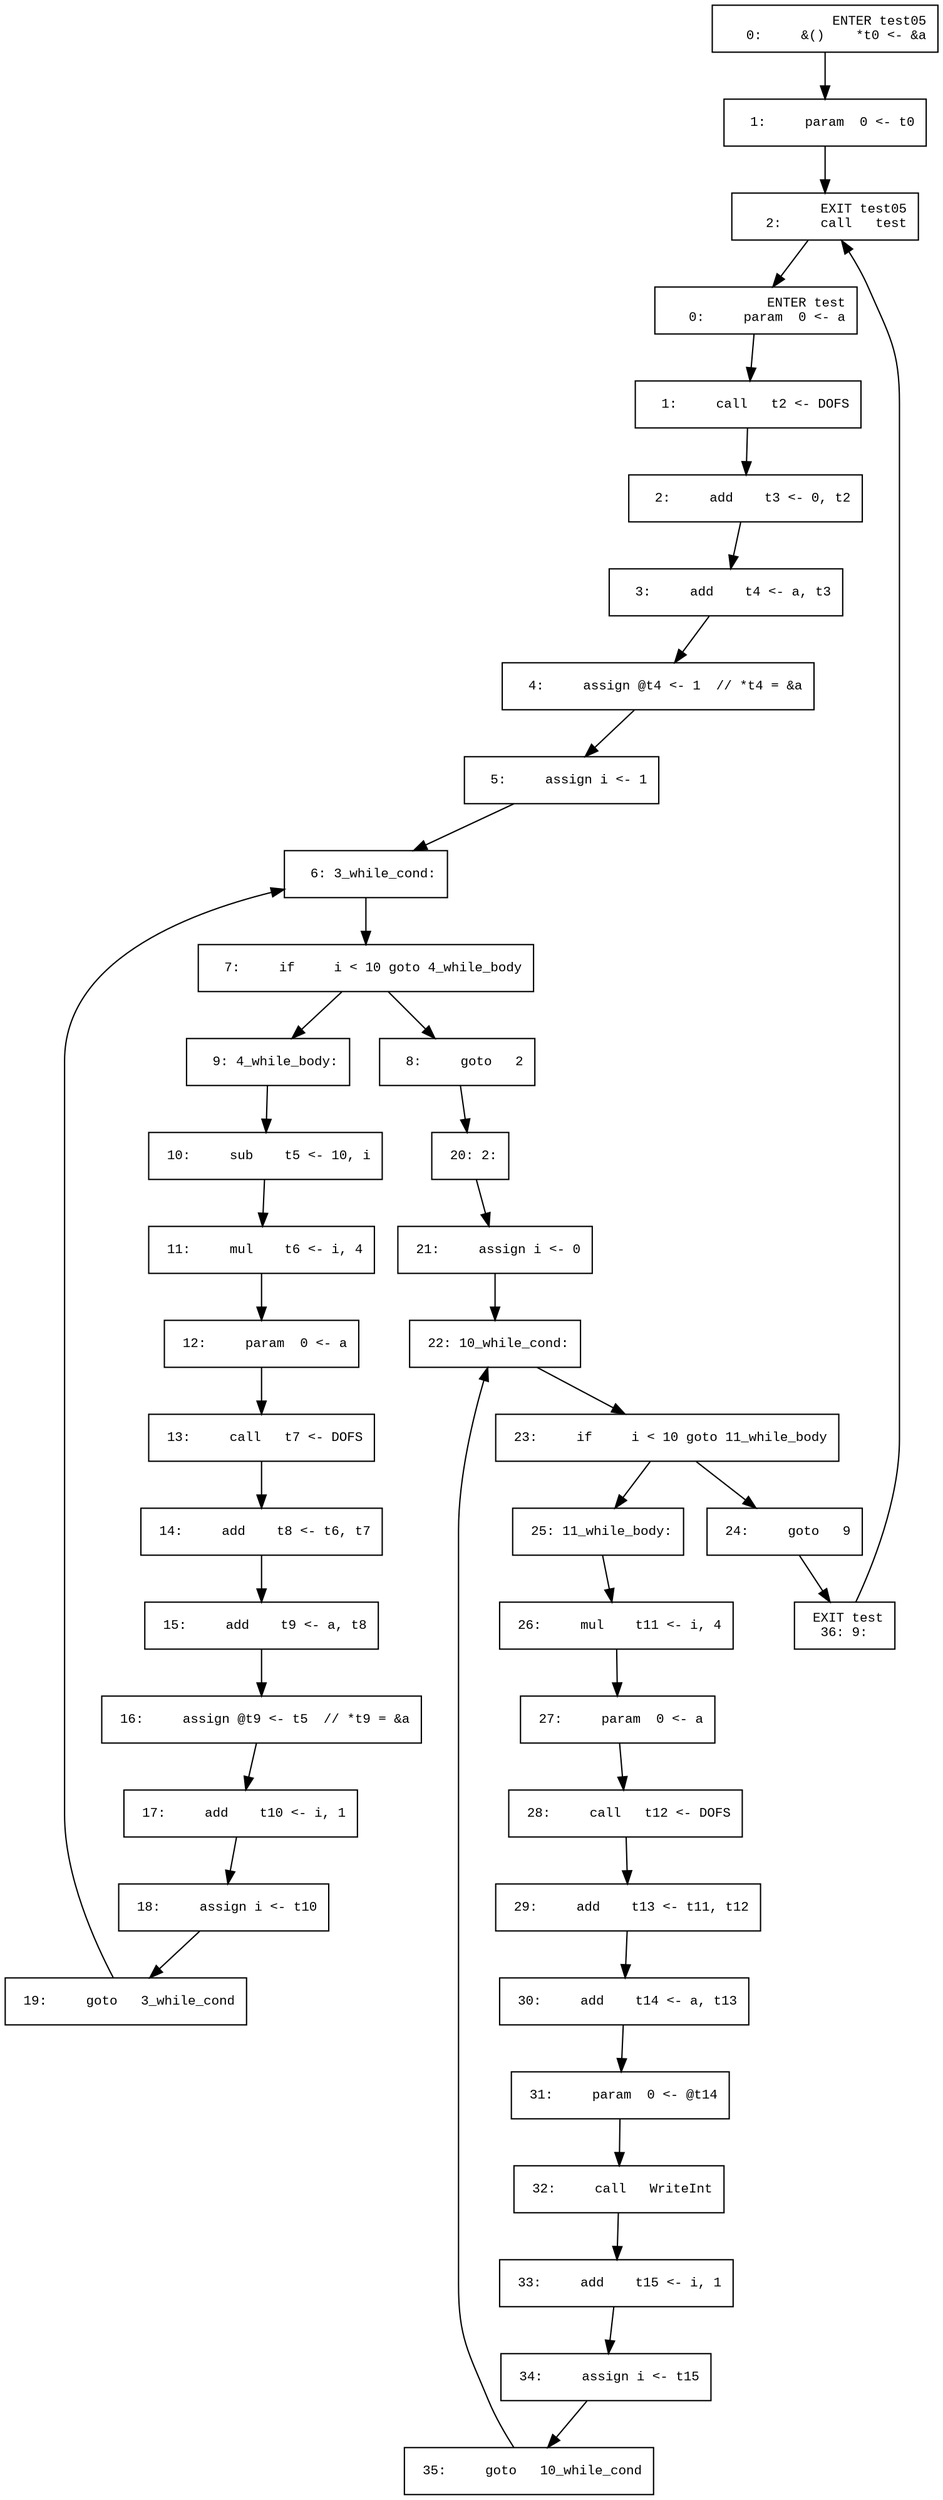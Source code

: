 digraph CfgInterProc {
  graph [fontname="Times New Roman",fontsize=10];
  node  [fontname="Courier New",fontsize=10];
  edge  [fontname="Times New Roman",fontsize=10];
// scope 'test05'
node0 [label=" ENTER test05\r   0:     &()    *t0 <- &a\l",shape=box];
node0 -> node1;
node1 [label="  1:     param  0 <- t0\l",shape=box];
node1 -> node2;
node2 [label=" EXIT test05\r   2:     call   test\l",shape=box];
node2 -> node4;
// scope 'test'
node4 [label=" ENTER test\r   0:     param  0 <- a\l",shape=box];
node4 -> node5;
node5 [label="  1:     call   t2 <- DOFS\l",shape=box];
node5 -> node6;
node6 [label="  2:     add    t3 <- 0, t2\l",shape=box];
node6 -> node7;
node7 [label="  3:     add    t4 <- a, t3\l",shape=box];
node7 -> node8;
node8 [label="  4:     assign @t4 <- 1  // *t4 = &a\l",shape=box];
node8 -> node9;
node9 [label="  5:     assign i <- 1\l",shape=box];
node9 -> node10;
node10 [label="  6: 3_while_cond:\l",shape=box];
node10 -> node11;
node11 [label="  7:     if     i < 10 goto 4_while_body\l",shape=box];
node11 -> node13;
node11 -> node12;
node12 [label="  8:     goto   2\l",shape=box];
node12 -> node24;
node13 [label="  9: 4_while_body:\l",shape=box];
node13 -> node14;
node14 [label=" 10:     sub    t5 <- 10, i\l",shape=box];
node14 -> node15;
node15 [label=" 11:     mul    t6 <- i, 4\l",shape=box];
node15 -> node16;
node16 [label=" 12:     param  0 <- a\l",shape=box];
node16 -> node17;
node17 [label=" 13:     call   t7 <- DOFS\l",shape=box];
node17 -> node18;
node18 [label=" 14:     add    t8 <- t6, t7\l",shape=box];
node18 -> node19;
node19 [label=" 15:     add    t9 <- a, t8\l",shape=box];
node19 -> node20;
node20 [label=" 16:     assign @t9 <- t5  // *t9 = &a\l",shape=box];
node20 -> node21;
node21 [label=" 17:     add    t10 <- i, 1\l",shape=box];
node21 -> node22;
node22 [label=" 18:     assign i <- t10\l",shape=box];
node22 -> node23;
node23 [label=" 19:     goto   3_while_cond\l",shape=box];
node23 -> node10;
node24 [label=" 20: 2:\l",shape=box];
node24 -> node25;
node25 [label=" 21:     assign i <- 0\l",shape=box];
node25 -> node26;
node26 [label=" 22: 10_while_cond:\l",shape=box];
node26 -> node27;
node27 [label=" 23:     if     i < 10 goto 11_while_body\l",shape=box];
node27 -> node29;
node27 -> node28;
node28 [label=" 24:     goto   9\l",shape=box];
node28 -> node40;
node29 [label=" 25: 11_while_body:\l",shape=box];
node29 -> node30;
node30 [label=" 26:     mul    t11 <- i, 4\l",shape=box];
node30 -> node31;
node31 [label=" 27:     param  0 <- a\l",shape=box];
node31 -> node32;
node32 [label=" 28:     call   t12 <- DOFS\l",shape=box];
node32 -> node33;
node33 [label=" 29:     add    t13 <- t11, t12\l",shape=box];
node33 -> node34;
node34 [label=" 30:     add    t14 <- a, t13\l",shape=box];
node34 -> node35;
node35 [label=" 31:     param  0 <- @t14\l",shape=box];
node35 -> node36;
node36 [label=" 32:     call   WriteInt\l",shape=box];
node36 -> node37;
node37 [label=" 33:     add    t15 <- i, 1\l",shape=box];
node37 -> node38;
node38 [label=" 34:     assign i <- t15\l",shape=box];
node38 -> node39;
node39 [label=" 35:     goto   10_while_cond\l",shape=box];
node39 -> node26;
node40 [label=" EXIT test\r  36: 9:\l",shape=box];
node40 -> node2;
}

